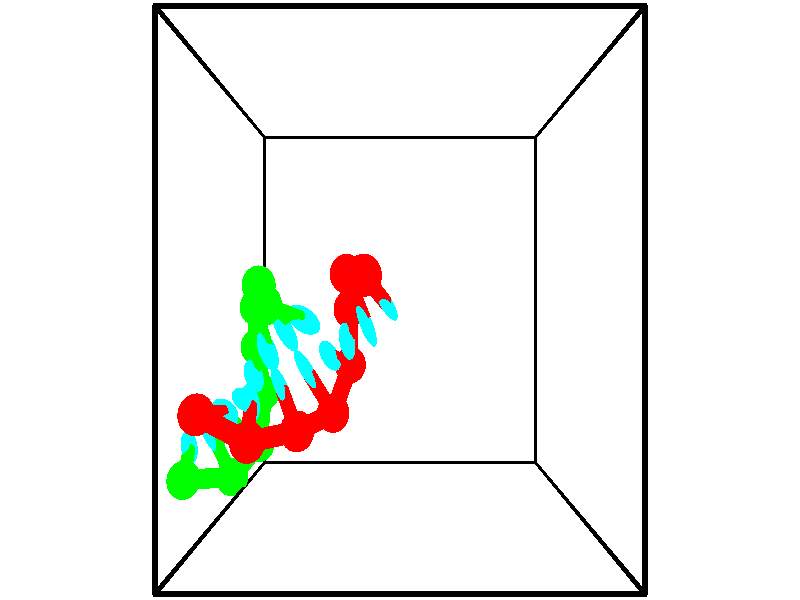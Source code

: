 // switches for output
#declare DRAW_BASES = 1; // possible values are 0, 1; only relevant for DNA ribbons
#declare DRAW_BASES_TYPE = 3; // possible values are 1, 2, 3; only relevant for DNA ribbons
#declare DRAW_FOG = 0; // set to 1 to enable fog

#include "colors.inc"

#include "transforms.inc"
background { rgb <1, 1, 1>}

#default {
   normal{
       ripples 0.25
       frequency 0.20
       turbulence 0.2
       lambda 5
   }
	finish {
		phong 0.1
		phong_size 40.
	}
}

// original window dimensions: 1024x640


// camera settings

camera {
	sky <-0, 1, 0>
	up <-0, 1, 0>
	right 1.6 * <1, 0, 0>
	location <2.5, 2.5, 11.1562>
	look_at <2.5, 2.5, 2.5>
	direction <0, 0, -8.6562>
	angle 67.0682
}


# declare cpy_camera_pos = <2.5, 2.5, 11.1562>;
# if (DRAW_FOG = 1)
fog {
	fog_type 2
	up vnormalize(cpy_camera_pos)
	color rgbt<1,1,1,0.3>
	distance 1e-5
	fog_alt 3e-3
	fog_offset 4
}
# end


// LIGHTS

# declare lum = 6;
global_settings {
	ambient_light rgb lum * <0.05, 0.05, 0.05>
	max_trace_level 15
}# declare cpy_direct_light_amount = 0.25;
light_source
{	1000 * <-1, -1, 1>,
	rgb lum * cpy_direct_light_amount
	parallel
}

light_source
{	1000 * <1, 1, -1>,
	rgb lum * cpy_direct_light_amount
	parallel
}

// strand 0

// nucleotide -1

// particle -1
sphere {
	<1.998353, 2.785649, 2.788247> 0.250000
	pigment { color rgbt <1,0,0,0> }
	no_shadow
}
cylinder {
	<2.173653, 2.594387, 2.483799>,  <2.278833, 2.479630, 2.301130>, 0.100000
	pigment { color rgbt <1,0,0,0> }
	no_shadow
}
cylinder {
	<2.173653, 2.594387, 2.483799>,  <1.998353, 2.785649, 2.788247>, 0.100000
	pigment { color rgbt <1,0,0,0> }
	no_shadow
}

// particle -1
sphere {
	<2.173653, 2.594387, 2.483799> 0.100000
	pigment { color rgbt <1,0,0,0> }
	no_shadow
}
sphere {
	0, 1
	scale<0.080000,0.200000,0.300000>
	matrix <-0.843850, -0.510530, -0.165157,
		-0.309604, 0.714651, -0.627231,
		0.438250, -0.478156, -0.761120,
		2.305128, 2.450940, 2.255463>
	pigment { color rgbt <0,1,1,0> }
	no_shadow
}
cylinder {
	<1.701780, 2.825606, 2.139204>,  <1.998353, 2.785649, 2.788247>, 0.130000
	pigment { color rgbt <1,0,0,0> }
	no_shadow
}

// nucleotide -1

// particle -1
sphere {
	<1.701780, 2.825606, 2.139204> 0.250000
	pigment { color rgbt <1,0,0,0> }
	no_shadow
}
cylinder {
	<1.873886, 2.466118, 2.173081>,  <1.977150, 2.250425, 2.193408>, 0.100000
	pigment { color rgbt <1,0,0,0> }
	no_shadow
}
cylinder {
	<1.873886, 2.466118, 2.173081>,  <1.701780, 2.825606, 2.139204>, 0.100000
	pigment { color rgbt <1,0,0,0> }
	no_shadow
}

// particle -1
sphere {
	<1.873886, 2.466118, 2.173081> 0.100000
	pigment { color rgbt <1,0,0,0> }
	no_shadow
}
sphere {
	0, 1
	scale<0.080000,0.200000,0.300000>
	matrix <-0.878278, -0.438454, -0.190749,
		0.208565, 0.007687, -0.977978,
		0.430265, -0.898721, 0.084694,
		2.002965, 2.196501, 2.198490>
	pigment { color rgbt <0,1,1,0> }
	no_shadow
}
cylinder {
	<1.693024, 2.378906, 1.549724>,  <1.701780, 2.825606, 2.139204>, 0.130000
	pigment { color rgbt <1,0,0,0> }
	no_shadow
}

// nucleotide -1

// particle -1
sphere {
	<1.693024, 2.378906, 1.549724> 0.250000
	pigment { color rgbt <1,0,0,0> }
	no_shadow
}
cylinder {
	<1.703369, 2.155628, 1.881447>,  <1.709576, 2.021662, 2.080481>, 0.100000
	pigment { color rgbt <1,0,0,0> }
	no_shadow
}
cylinder {
	<1.703369, 2.155628, 1.881447>,  <1.693024, 2.378906, 1.549724>, 0.100000
	pigment { color rgbt <1,0,0,0> }
	no_shadow
}

// particle -1
sphere {
	<1.703369, 2.155628, 1.881447> 0.100000
	pigment { color rgbt <1,0,0,0> }
	no_shadow
}
sphere {
	0, 1
	scale<0.080000,0.200000,0.300000>
	matrix <-0.889392, -0.391609, -0.235849,
		0.456413, -0.731480, -0.506581,
		0.025863, -0.558193, 0.829308,
		1.711128, 1.988170, 2.130239>
	pigment { color rgbt <0,1,1,0> }
	no_shadow
}
cylinder {
	<1.692577, 1.620600, 1.313513>,  <1.693024, 2.378906, 1.549724>, 0.130000
	pigment { color rgbt <1,0,0,0> }
	no_shadow
}

// nucleotide -1

// particle -1
sphere {
	<1.692577, 1.620600, 1.313513> 0.250000
	pigment { color rgbt <1,0,0,0> }
	no_shadow
}
cylinder {
	<1.544533, 1.717896, 1.672144>,  <1.455706, 1.776273, 1.887323>, 0.100000
	pigment { color rgbt <1,0,0,0> }
	no_shadow
}
cylinder {
	<1.544533, 1.717896, 1.672144>,  <1.692577, 1.620600, 1.313513>, 0.100000
	pigment { color rgbt <1,0,0,0> }
	no_shadow
}

// particle -1
sphere {
	<1.544533, 1.717896, 1.672144> 0.100000
	pigment { color rgbt <1,0,0,0> }
	no_shadow
}
sphere {
	0, 1
	scale<0.080000,0.200000,0.300000>
	matrix <-0.871026, -0.426425, -0.243876,
		0.323003, -0.871204, 0.369692,
		-0.370112, 0.243238, 0.896578,
		1.433499, 1.790867, 1.941117>
	pigment { color rgbt <0,1,1,0> }
	no_shadow
}
cylinder {
	<1.463652, 1.039171, 1.806606>,  <1.692577, 1.620600, 1.313513>, 0.130000
	pigment { color rgbt <1,0,0,0> }
	no_shadow
}

// nucleotide -1

// particle -1
sphere {
	<1.463652, 1.039171, 1.806606> 0.250000
	pigment { color rgbt <1,0,0,0> }
	no_shadow
}
cylinder {
	<1.234177, 1.363903, 1.850082>,  <1.096491, 1.558742, 1.876168>, 0.100000
	pigment { color rgbt <1,0,0,0> }
	no_shadow
}
cylinder {
	<1.234177, 1.363903, 1.850082>,  <1.463652, 1.039171, 1.806606>, 0.100000
	pigment { color rgbt <1,0,0,0> }
	no_shadow
}

// particle -1
sphere {
	<1.234177, 1.363903, 1.850082> 0.100000
	pigment { color rgbt <1,0,0,0> }
	no_shadow
}
sphere {
	0, 1
	scale<0.080000,0.200000,0.300000>
	matrix <-0.818105, -0.561494, -0.124212,
		-0.039810, -0.160180, 0.986285,
		-0.573689, 0.811830, 0.108691,
		1.062070, 1.607452, 1.882690>
	pigment { color rgbt <0,1,1,0> }
	no_shadow
}
cylinder {
	<0.997735, 0.902254, 2.346468>,  <1.463652, 1.039171, 1.806606>, 0.130000
	pigment { color rgbt <1,0,0,0> }
	no_shadow
}

// nucleotide -1

// particle -1
sphere {
	<0.997735, 0.902254, 2.346468> 0.250000
	pigment { color rgbt <1,0,0,0> }
	no_shadow
}
cylinder {
	<0.819786, 1.187996, 2.130400>,  <0.713017, 1.359441, 2.000759>, 0.100000
	pigment { color rgbt <1,0,0,0> }
	no_shadow
}
cylinder {
	<0.819786, 1.187996, 2.130400>,  <0.997735, 0.902254, 2.346468>, 0.100000
	pigment { color rgbt <1,0,0,0> }
	no_shadow
}

// particle -1
sphere {
	<0.819786, 1.187996, 2.130400> 0.100000
	pigment { color rgbt <1,0,0,0> }
	no_shadow
}
sphere {
	0, 1
	scale<0.080000,0.200000,0.300000>
	matrix <-0.834714, -0.549303, -0.038982,
		-0.324565, 0.433546, 0.840652,
		-0.444872, 0.714356, -0.540171,
		0.686325, 1.402303, 1.968348>
	pigment { color rgbt <0,1,1,0> }
	no_shadow
}
cylinder {
	<0.335644, 0.819343, 2.596637>,  <0.997735, 0.902254, 2.346468>, 0.130000
	pigment { color rgbt <1,0,0,0> }
	no_shadow
}

// nucleotide -1

// particle -1
sphere {
	<0.335644, 0.819343, 2.596637> 0.250000
	pigment { color rgbt <1,0,0,0> }
	no_shadow
}
cylinder {
	<0.281265, 1.040741, 2.267963>,  <0.248638, 1.173580, 2.070760>, 0.100000
	pigment { color rgbt <1,0,0,0> }
	no_shadow
}
cylinder {
	<0.281265, 1.040741, 2.267963>,  <0.335644, 0.819343, 2.596637>, 0.100000
	pigment { color rgbt <1,0,0,0> }
	no_shadow
}

// particle -1
sphere {
	<0.281265, 1.040741, 2.267963> 0.100000
	pigment { color rgbt <1,0,0,0> }
	no_shadow
}
sphere {
	0, 1
	scale<0.080000,0.200000,0.300000>
	matrix <-0.866594, -0.468386, -0.172134,
		-0.480140, 0.688664, 0.543331,
		-0.135946, 0.553495, -0.821682,
		0.240482, 1.206789, 2.021459>
	pigment { color rgbt <0,1,1,0> }
	no_shadow
}
cylinder {
	<-0.390790, 1.143635, 2.597710>,  <0.335644, 0.819343, 2.596637>, 0.130000
	pigment { color rgbt <1,0,0,0> }
	no_shadow
}

// nucleotide -1

// particle -1
sphere {
	<-0.390790, 1.143635, 2.597710> 0.250000
	pigment { color rgbt <1,0,0,0> }
	no_shadow
}
cylinder {
	<-0.264618, 1.102730, 2.220341>,  <-0.188914, 1.078187, 1.993919>, 0.100000
	pigment { color rgbt <1,0,0,0> }
	no_shadow
}
cylinder {
	<-0.264618, 1.102730, 2.220341>,  <-0.390790, 1.143635, 2.597710>, 0.100000
	pigment { color rgbt <1,0,0,0> }
	no_shadow
}

// particle -1
sphere {
	<-0.264618, 1.102730, 2.220341> 0.100000
	pigment { color rgbt <1,0,0,0> }
	no_shadow
}
sphere {
	0, 1
	scale<0.080000,0.200000,0.300000>
	matrix <-0.782135, -0.591000, -0.197443,
		-0.537371, 0.800164, -0.266403,
		0.315431, -0.102263, -0.943422,
		-0.169989, 1.072051, 1.937314>
	pigment { color rgbt <0,1,1,0> }
	no_shadow
}
// strand 1

// nucleotide -1

// particle -1
sphere {
	<-0.857587, 0.172983, 1.790056> 0.250000
	pigment { color rgbt <0,1,0,0> }
	no_shadow
}
cylinder {
	<-0.929695, 0.344933, 1.436172>,  <-0.972960, 0.448102, 1.223842>, 0.100000
	pigment { color rgbt <0,1,0,0> }
	no_shadow
}
cylinder {
	<-0.929695, 0.344933, 1.436172>,  <-0.857587, 0.172983, 1.790056>, 0.100000
	pigment { color rgbt <0,1,0,0> }
	no_shadow
}

// particle -1
sphere {
	<-0.929695, 0.344933, 1.436172> 0.100000
	pigment { color rgbt <0,1,0,0> }
	no_shadow
}
sphere {
	0, 1
	scale<0.080000,0.200000,0.300000>
	matrix <0.888071, 0.457829, 0.041502,
		0.422886, -0.778204, -0.464291,
		-0.180269, 0.429874, -0.884710,
		-0.983776, 0.473895, 1.170760>
	pigment { color rgbt <0,1,1,0> }
	no_shadow
}
cylinder {
	<-0.188568, 0.134992, 1.476451>,  <-0.857587, 0.172983, 1.790056>, 0.130000
	pigment { color rgbt <0,1,0,0> }
	no_shadow
}

// nucleotide -1

// particle -1
sphere {
	<-0.188568, 0.134992, 1.476451> 0.250000
	pigment { color rgbt <0,1,0,0> }
	no_shadow
}
cylinder {
	<-0.416901, 0.424332, 1.321058>,  <-0.553900, 0.597935, 1.227822>, 0.100000
	pigment { color rgbt <0,1,0,0> }
	no_shadow
}
cylinder {
	<-0.416901, 0.424332, 1.321058>,  <-0.188568, 0.134992, 1.476451>, 0.100000
	pigment { color rgbt <0,1,0,0> }
	no_shadow
}

// particle -1
sphere {
	<-0.416901, 0.424332, 1.321058> 0.100000
	pigment { color rgbt <0,1,0,0> }
	no_shadow
}
sphere {
	0, 1
	scale<0.080000,0.200000,0.300000>
	matrix <0.696382, 0.677182, 0.237650,
		0.434977, -0.134874, -0.890283,
		-0.570831, 0.723349, -0.388483,
		-0.588150, 0.641336, 1.204513>
	pigment { color rgbt <0,1,1,0> }
	no_shadow
}
cylinder {
	<0.119437, 0.463899, 0.917158>,  <-0.188568, 0.134992, 1.476451>, 0.130000
	pigment { color rgbt <0,1,0,0> }
	no_shadow
}

// nucleotide -1

// particle -1
sphere {
	<0.119437, 0.463899, 0.917158> 0.250000
	pigment { color rgbt <0,1,0,0> }
	no_shadow
}
cylinder {
	<-0.119759, 0.704899, 1.128592>,  <-0.263276, 0.849499, 1.255452>, 0.100000
	pigment { color rgbt <0,1,0,0> }
	no_shadow
}
cylinder {
	<-0.119759, 0.704899, 1.128592>,  <0.119437, 0.463899, 0.917158>, 0.100000
	pigment { color rgbt <0,1,0,0> }
	no_shadow
}

// particle -1
sphere {
	<-0.119759, 0.704899, 1.128592> 0.100000
	pigment { color rgbt <0,1,0,0> }
	no_shadow
}
sphere {
	0, 1
	scale<0.080000,0.200000,0.300000>
	matrix <0.741807, 0.665786, 0.080321,
		-0.303531, 0.440140, -0.845072,
		-0.597989, 0.602500, 0.528585,
		-0.299155, 0.885649, 1.287167>
	pigment { color rgbt <0,1,1,0> }
	no_shadow
}
cylinder {
	<0.140651, 1.150760, 0.635909>,  <0.119437, 0.463899, 0.917158>, 0.130000
	pigment { color rgbt <0,1,0,0> }
	no_shadow
}

// nucleotide -1

// particle -1
sphere {
	<0.140651, 1.150760, 0.635909> 0.250000
	pigment { color rgbt <0,1,0,0> }
	no_shadow
}
cylinder {
	<0.039619, 1.149563, 1.022938>,  <-0.020999, 1.148845, 1.255155>, 0.100000
	pigment { color rgbt <0,1,0,0> }
	no_shadow
}
cylinder {
	<0.039619, 1.149563, 1.022938>,  <0.140651, 1.150760, 0.635909>, 0.100000
	pigment { color rgbt <0,1,0,0> }
	no_shadow
}

// particle -1
sphere {
	<0.039619, 1.149563, 1.022938> 0.100000
	pigment { color rgbt <0,1,0,0> }
	no_shadow
}
sphere {
	0, 1
	scale<0.080000,0.200000,0.300000>
	matrix <0.689418, 0.701091, 0.182137,
		-0.678901, 0.713065, -0.175018,
		-0.252579, -0.002993, 0.967572,
		-0.036154, 1.148665, 1.313209>
	pigment { color rgbt <0,1,1,0> }
	no_shadow
}
cylinder {
	<0.040399, 1.835029, 0.865363>,  <0.140651, 1.150760, 0.635909>, 0.130000
	pigment { color rgbt <0,1,0,0> }
	no_shadow
}

// nucleotide -1

// particle -1
sphere {
	<0.040399, 1.835029, 0.865363> 0.250000
	pigment { color rgbt <0,1,0,0> }
	no_shadow
}
cylinder {
	<0.104858, 1.636215, 1.206417>,  <0.143534, 1.516927, 1.411050>, 0.100000
	pigment { color rgbt <0,1,0,0> }
	no_shadow
}
cylinder {
	<0.104858, 1.636215, 1.206417>,  <0.040399, 1.835029, 0.865363>, 0.100000
	pigment { color rgbt <0,1,0,0> }
	no_shadow
}

// particle -1
sphere {
	<0.104858, 1.636215, 1.206417> 0.100000
	pigment { color rgbt <0,1,0,0> }
	no_shadow
}
sphere {
	0, 1
	scale<0.080000,0.200000,0.300000>
	matrix <0.747071, 0.625971, 0.223706,
		-0.644916, 0.600930, 0.472194,
		0.161148, -0.497034, 0.852636,
		0.153203, 1.487105, 1.462208>
	pigment { color rgbt <0,1,1,0> }
	no_shadow
}
cylinder {
	<0.164437, 2.401709, 1.381602>,  <0.040399, 1.835029, 0.865363>, 0.130000
	pigment { color rgbt <0,1,0,0> }
	no_shadow
}

// nucleotide -1

// particle -1
sphere {
	<0.164437, 2.401709, 1.381602> 0.250000
	pigment { color rgbt <0,1,0,0> }
	no_shadow
}
cylinder {
	<0.315018, 2.077877, 1.561764>,  <0.405366, 1.883578, 1.669861>, 0.100000
	pigment { color rgbt <0,1,0,0> }
	no_shadow
}
cylinder {
	<0.315018, 2.077877, 1.561764>,  <0.164437, 2.401709, 1.381602>, 0.100000
	pigment { color rgbt <0,1,0,0> }
	no_shadow
}

// particle -1
sphere {
	<0.315018, 2.077877, 1.561764> 0.100000
	pigment { color rgbt <0,1,0,0> }
	no_shadow
}
sphere {
	0, 1
	scale<0.080000,0.200000,0.300000>
	matrix <0.759463, 0.548104, 0.350424,
		-0.530565, 0.210148, 0.821181,
		0.376452, -0.809580, 0.450405,
		0.427953, 1.835003, 1.696885>
	pigment { color rgbt <0,1,1,0> }
	no_shadow
}
cylinder {
	<0.360146, 2.685684, 2.008496>,  <0.164437, 2.401709, 1.381602>, 0.130000
	pigment { color rgbt <0,1,0,0> }
	no_shadow
}

// nucleotide -1

// particle -1
sphere {
	<0.360146, 2.685684, 2.008496> 0.250000
	pigment { color rgbt <0,1,0,0> }
	no_shadow
}
cylinder {
	<0.580643, 2.354908, 1.964130>,  <0.712941, 2.156442, 1.937511>, 0.100000
	pigment { color rgbt <0,1,0,0> }
	no_shadow
}
cylinder {
	<0.580643, 2.354908, 1.964130>,  <0.360146, 2.685684, 2.008496>, 0.100000
	pigment { color rgbt <0,1,0,0> }
	no_shadow
}

// particle -1
sphere {
	<0.580643, 2.354908, 1.964130> 0.100000
	pigment { color rgbt <0,1,0,0> }
	no_shadow
}
sphere {
	0, 1
	scale<0.080000,0.200000,0.300000>
	matrix <0.804441, 0.491496, 0.333625,
		-0.221375, -0.273131, 0.936158,
		0.551242, -0.826941, -0.110913,
		0.746015, 2.106826, 1.930856>
	pigment { color rgbt <0,1,1,0> }
	no_shadow
}
cylinder {
	<0.571260, 2.440757, 2.594864>,  <0.360146, 2.685684, 2.008496>, 0.130000
	pigment { color rgbt <0,1,0,0> }
	no_shadow
}

// nucleotide -1

// particle -1
sphere {
	<0.571260, 2.440757, 2.594864> 0.250000
	pigment { color rgbt <0,1,0,0> }
	no_shadow
}
cylinder {
	<0.852982, 2.333714, 2.331854>,  <1.022015, 2.269488, 2.174047>, 0.100000
	pigment { color rgbt <0,1,0,0> }
	no_shadow
}
cylinder {
	<0.852982, 2.333714, 2.331854>,  <0.571260, 2.440757, 2.594864>, 0.100000
	pigment { color rgbt <0,1,0,0> }
	no_shadow
}

// particle -1
sphere {
	<0.852982, 2.333714, 2.331854> 0.100000
	pigment { color rgbt <0,1,0,0> }
	no_shadow
}
sphere {
	0, 1
	scale<0.080000,0.200000,0.300000>
	matrix <0.679047, 0.524045, 0.514074,
		0.207003, -0.808556, 0.550806,
		0.704305, -0.267608, -0.657526,
		1.064273, 2.253431, 2.134596>
	pigment { color rgbt <0,1,1,0> }
	no_shadow
}
// box output
cylinder {
	<0.000000, 0.000000, 0.000000>,  <5.000000, 0.000000, 0.000000>, 0.025000
	pigment { color rgbt <0,0,0,0> }
	no_shadow
}
cylinder {
	<0.000000, 0.000000, 0.000000>,  <0.000000, 5.000000, 0.000000>, 0.025000
	pigment { color rgbt <0,0,0,0> }
	no_shadow
}
cylinder {
	<0.000000, 0.000000, 0.000000>,  <0.000000, 0.000000, 5.000000>, 0.025000
	pigment { color rgbt <0,0,0,0> }
	no_shadow
}
cylinder {
	<5.000000, 5.000000, 5.000000>,  <0.000000, 5.000000, 5.000000>, 0.025000
	pigment { color rgbt <0,0,0,0> }
	no_shadow
}
cylinder {
	<5.000000, 5.000000, 5.000000>,  <5.000000, 0.000000, 5.000000>, 0.025000
	pigment { color rgbt <0,0,0,0> }
	no_shadow
}
cylinder {
	<5.000000, 5.000000, 5.000000>,  <5.000000, 5.000000, 0.000000>, 0.025000
	pigment { color rgbt <0,0,0,0> }
	no_shadow
}
cylinder {
	<0.000000, 0.000000, 5.000000>,  <0.000000, 5.000000, 5.000000>, 0.025000
	pigment { color rgbt <0,0,0,0> }
	no_shadow
}
cylinder {
	<0.000000, 0.000000, 5.000000>,  <5.000000, 0.000000, 5.000000>, 0.025000
	pigment { color rgbt <0,0,0,0> }
	no_shadow
}
cylinder {
	<5.000000, 5.000000, 0.000000>,  <0.000000, 5.000000, 0.000000>, 0.025000
	pigment { color rgbt <0,0,0,0> }
	no_shadow
}
cylinder {
	<5.000000, 5.000000, 0.000000>,  <5.000000, 0.000000, 0.000000>, 0.025000
	pigment { color rgbt <0,0,0,0> }
	no_shadow
}
cylinder {
	<5.000000, 0.000000, 5.000000>,  <5.000000, 0.000000, 0.000000>, 0.025000
	pigment { color rgbt <0,0,0,0> }
	no_shadow
}
cylinder {
	<0.000000, 5.000000, 0.000000>,  <0.000000, 5.000000, 5.000000>, 0.025000
	pigment { color rgbt <0,0,0,0> }
	no_shadow
}
// end of box output

